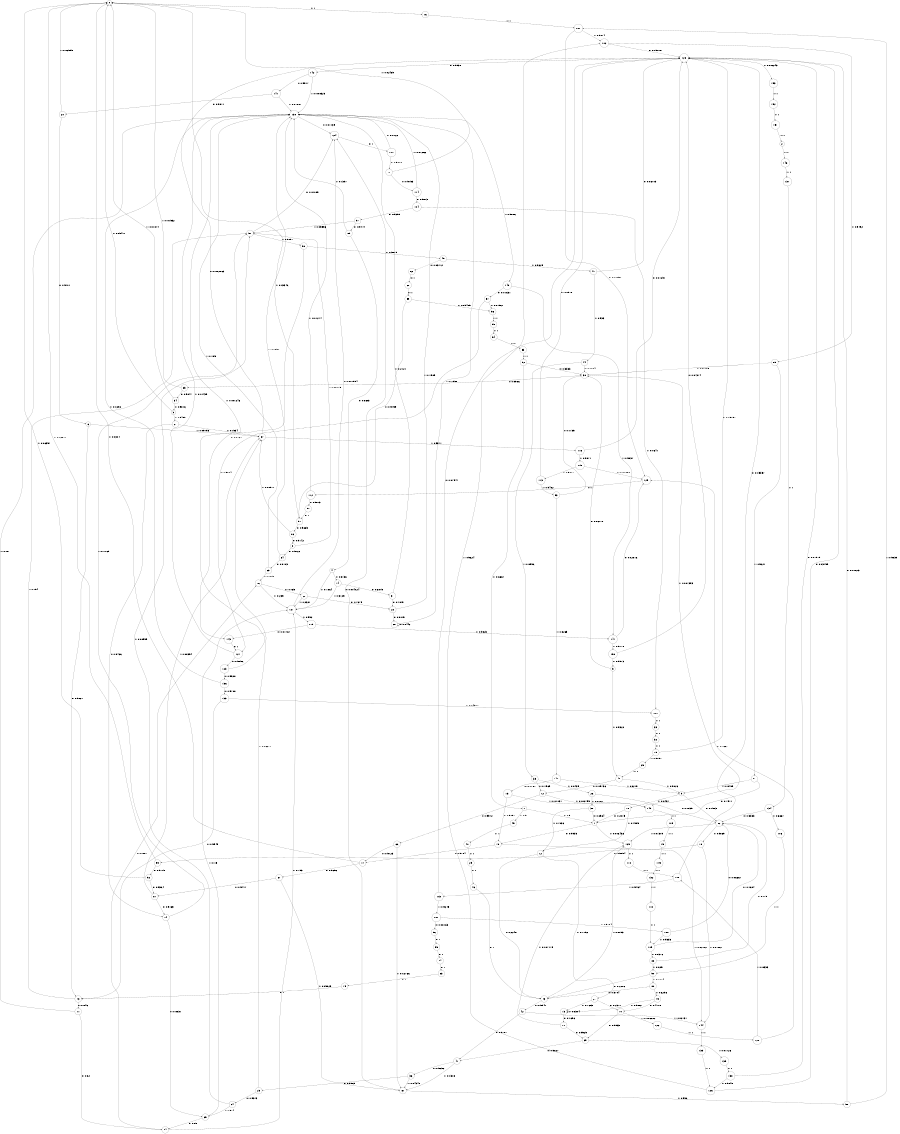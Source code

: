 digraph "ch3_both_L15" {
size = "6,8.5";
ratio = "fill";
node [shape = circle];
node [fontsize = 24];
edge [fontsize = 24];
0 -> 16 [label = "1: 1        "];
1 -> 78 [label = "0: 0.9935   "];
1 -> 129 [label = "1: 0.006456  "];
2 -> 146 [label = "1: 1        "];
3 -> 21 [label = "0: 0.9459   "];
3 -> 0 [label = "1: 0.05411  "];
4 -> 14 [label = "0: 0.8136   "];
4 -> 121 [label = "1: 0.1864   "];
5 -> 38 [label = "0: 0.06778  "];
5 -> 48 [label = "1: 0.9322   "];
6 -> 73 [label = "0: 0.9021   "];
6 -> 37 [label = "1: 0.09793  "];
7 -> 1 [label = "0: 0.5      "];
7 -> 45 [label = "1: 0.5      "];
8 -> 64 [label = "0: 0.9122   "];
8 -> 51 [label = "1: 0.08779  "];
9 -> 82 [label = "0: 0.1503   "];
9 -> 10 [label = "1: 0.8497   "];
10 -> 1 [label = "0: 0.2015   "];
10 -> 12 [label = "1: 0.7985   "];
11 -> 84 [label = "0: 0.82     "];
11 -> 130 [label = "1: 0.18     "];
12 -> 43 [label = "0: 0.2248   "];
12 -> 27 [label = "1: 0.7752   "];
13 -> 71 [label = "0: 0.1696   "];
13 -> 13 [label = "1: 0.8304   "];
14 -> 31 [label = "0: 0.6875   "];
14 -> 121 [label = "1: 0.3125   "];
15 -> 145 [label = "1: 1        "];
16 -> 107 [label = "1: 1        "];
17 -> 67 [label = "0: 0.9696   "];
17 -> 0 [label = "1: 0.0304   "];
18 -> 99 [label = "0: 0.9894   "];
18 -> 144 [label = "1: 0.01061  "];
19 -> 128 [label = "0: 0.09091  "];
19 -> 25 [label = "1: 0.9091   "];
20 -> 6 [label = "0: 0.9701   "];
20 -> 0 [label = "1: 0.02995  "];
21 -> 74 [label = "0: 0.8466   "];
21 -> 37 [label = "1: 0.1534   "];
22 -> 28 [label = "0: 0.8015   "];
22 -> 130 [label = "1: 0.1985   "];
23 -> 24 [label = "0: 0.9373   "];
23 -> 37 [label = "1: 0.06271  "];
24 -> 65 [label = "0: 0.914    "];
24 -> 51 [label = "1: 0.08595  "];
25 -> 48 [label = "1: 1        "];
26 -> 82 [label = "0: 0.1839   "];
26 -> 30 [label = "1: 0.8161   "];
27 -> 70 [label = "0: 0.2317   "];
27 -> 13 [label = "1: 0.7683   "];
28 -> 28 [label = "0: 0.8442   "];
28 -> 130 [label = "1: 0.1558   "];
29 -> 46 [label = "1: 1        "];
30 -> 1 [label = "0: 0.2964   "];
30 -> 12 [label = "1: 0.7036   "];
31 -> 22 [label = "0: 0.7879   "];
31 -> 130 [label = "1: 0.2121   "];
32 -> 19 [label = "1: 1        "];
33 -> 32 [label = "1: 1        "];
34 -> 3 [label = "0: 0.9816   "];
34 -> 0 [label = "1: 0.01844  "];
35 -> 34 [label = "0: 0.9847   "];
35 -> 0 [label = "1: 0.01532  "];
36 -> 23 [label = "0: 0.9565   "];
36 -> 61 [label = "1: 0.04348  "];
37 -> 128 [label = "0: 0.002863  "];
37 -> 116 [label = "1: 0.9971   "];
38 -> 35 [label = "0: 0.9986   "];
38 -> 149 [label = "1: 0.001393  "];
39 -> 72 [label = "0: 0.1565   "];
39 -> 26 [label = "1: 0.8435   "];
40 -> 29 [label = "1: 1        "];
41 -> 36 [label = "0: 0.9692   "];
41 -> 61 [label = "1: 0.0308   "];
42 -> 41 [label = "0: 0.9787   "];
42 -> 144 [label = "1: 0.02131  "];
43 -> 42 [label = "0: 0.9947   "];
43 -> 129 [label = "1: 0.0053   "];
44 -> 38 [label = "0: 0.1004   "];
44 -> 39 [label = "1: 0.8996   "];
45 -> 40 [label = "1: 1        "];
46 -> 43 [label = "0: 1        "];
47 -> 128 [label = "0: 0.06705  "];
47 -> 44 [label = "1: 0.933    "];
48 -> 72 [label = "0: 0.09736  "];
48 -> 9 [label = "1: 0.9026   "];
49 -> 62 [label = "0: 0.03712  "];
49 -> 47 [label = "1: 0.9629   "];
50 -> 143 [label = "0: 0.0121   "];
50 -> 49 [label = "1: 0.9879   "];
51 -> 124 [label = "0: 0.01089  "];
51 -> 50 [label = "1: 0.9891   "];
52 -> 38 [label = "0: 0.3333   "];
52 -> 7 [label = "1: 0.6667   "];
53 -> 52 [label = "1: 1        "];
54 -> 53 [label = "1: 1        "];
55 -> 54 [label = "1: 1        "];
56 -> 55 [label = "1: 1        "];
57 -> 127 [label = "0: 0.9804   "];
57 -> 56 [label = "1: 0.01961  "];
58 -> 128 [label = "0: 0.01613  "];
58 -> 107 [label = "1: 0.9839   "];
59 -> 91 [label = "0: 0.9459   "];
59 -> 56 [label = "1: 0.05405  "];
60 -> 59 [label = "0: 1        "];
61 -> 124 [label = "0: 0.004024  "];
61 -> 58 [label = "1: 0.996    "];
62 -> 60 [label = "0: 1        "];
63 -> 76 [label = "0: 0.815    "];
63 -> 130 [label = "1: 0.185    "];
64 -> 63 [label = "0: 0.8103   "];
64 -> 130 [label = "1: 0.1897   "];
65 -> 84 [label = "0: 0.85     "];
65 -> 121 [label = "1: 0.15     "];
66 -> 17 [label = "0: 0.9723   "];
66 -> 61 [label = "1: 0.02766  "];
67 -> 87 [label = "0: 0.9417   "];
67 -> 61 [label = "1: 0.05829  "];
68 -> 22 [label = "0: 0.7679   "];
68 -> 121 [label = "1: 0.2321   "];
69 -> 41 [label = "0: 0.9827   "];
69 -> 139 [label = "1: 0.01726  "];
70 -> 69 [label = "0: 0.9933   "];
70 -> 122 [label = "1: 0.006682  "];
71 -> 69 [label = "0: 0.9929   "];
71 -> 129 [label = "1: 0.007119  "];
72 -> 66 [label = "0: 0.9972   "];
72 -> 149 [label = "1: 0.002759  "];
73 -> 11 [label = "0: 0.846    "];
73 -> 51 [label = "1: 0.154    "];
74 -> 65 [label = "0: 0.8831   "];
74 -> 51 [label = "1: 0.1169   "];
75 -> 70 [label = "0: 0.4118   "];
75 -> 13 [label = "1: 0.5882   "];
76 -> 68 [label = "0: 0.765    "];
76 -> 121 [label = "1: 0.235    "];
77 -> 114 [label = "0: 0.9753   "];
77 -> 0 [label = "1: 0.02469  "];
78 -> 17 [label = "0: 0.9784   "];
78 -> 144 [label = "1: 0.02161  "];
79 -> 73 [label = "0: 1        "];
80 -> 43 [label = "0: 0.3704   "];
80 -> 75 [label = "1: 0.6296   "];
81 -> 1 [label = "0: 0.1511   "];
81 -> 9 [label = "1: 0.8489   "];
82 -> 18 [label = "0: 0.9869   "];
82 -> 129 [label = "1: 0.01309  "];
83 -> 79 [label = "0: 1        "];
84 -> 76 [label = "0: 0.807    "];
84 -> 121 [label = "1: 0.193    "];
85 -> 38 [label = "0: 0.07789  "];
85 -> 81 [label = "1: 0.9221   "];
86 -> 8 [label = "0: 0.9142   "];
86 -> 37 [label = "1: 0.08577  "];
87 -> 74 [label = "0: 0.9165   "];
87 -> 37 [label = "1: 0.08354  "];
88 -> 82 [label = "0: 0.175    "];
88 -> 90 [label = "1: 0.825    "];
89 -> 4 [label = "0: 0.8603   "];
89 -> 130 [label = "1: 0.1397   "];
90 -> 43 [label = "0: 0.2286   "];
90 -> 80 [label = "1: 0.7714   "];
91 -> 86 [label = "0: 0.9665   "];
91 -> 0 [label = "1: 0.03346  "];
92 -> 87 [label = "0: 0.9364   "];
92 -> 0 [label = "1: 0.06357  "];
93 -> 38 [label = "0: 0.1735   "];
93 -> 140 [label = "1: 0.8265   "];
94 -> 83 [label = "0: 1        "];
95 -> 94 [label = "0: 1        "];
96 -> 95 [label = "0: 1        "];
97 -> 89 [label = "0: 0.9444   "];
97 -> 51 [label = "1: 0.05556  "];
98 -> 91 [label = "0: 1        "];
99 -> 92 [label = "0: 0.9719   "];
99 -> 0 [label = "1: 0.02811  "];
100 -> 82 [label = "0: 0.06667  "];
100 -> 105 [label = "1: 0.9333   "];
101 -> 96 [label = "0: 0.08163  "];
101 -> 100 [label = "1: 0.9184   "];
102 -> 128 [label = "0: 0.05078  "];
102 -> 85 [label = "1: 0.9492   "];
103 -> 128 [label = "0: 0.07547  "];
103 -> 101 [label = "1: 0.9245   "];
104 -> 97 [label = "0: 0.9359   "];
104 -> 117 [label = "1: 0.0641   "];
105 -> 82 [label = "0: 0.1684   "];
105 -> 88 [label = "1: 0.8316   "];
106 -> 90 [label = "1: 1        "];
107 -> 125 [label = "0: 0.01857  "];
107 -> 102 [label = "1: 0.9814   "];
108 -> 128 [label = "0: 0.05357  "];
108 -> 103 [label = "1: 0.9464   "];
109 -> 15 [label = "1: 1        "];
110 -> 108 [label = "1: 1        "];
111 -> 77 [label = "0: 0.9878   "];
111 -> 130 [label = "1: 0.0122   "];
112 -> 98 [label = "0: 0.9873   "];
112 -> 130 [label = "1: 0.01274  "];
113 -> 128 [label = "0: 0.0518   "];
113 -> 93 [label = "1: 0.9482   "];
114 -> 104 [label = "0: 0.9873   "];
114 -> 130 [label = "1: 0.01266  "];
115 -> 125 [label = "0: 0.01888  "];
115 -> 113 [label = "1: 0.9811   "];
116 -> 128 [label = "0: 0.01291  "];
116 -> 115 [label = "1: 0.9871   "];
117 -> 33 [label = "1: 1        "];
118 -> 105 [label = "1: 1        "];
119 -> 143 [label = "0: 0.01767  "];
119 -> 147 [label = "1: 0.9823   "];
120 -> 125 [label = "0: 0.1667   "];
120 -> 108 [label = "1: 0.8333   "];
121 -> 124 [label = "0: 0.007954  "];
121 -> 119 [label = "1: 0.992    "];
122 -> 120 [label = "1: 1        "];
123 -> 136 [label = "0: 0.9928   "];
123 -> 130 [label = "1: 0.007246  "];
124 -> 111 [label = "0: 1        "];
125 -> 112 [label = "0: 1        "];
126 -> 128 [label = "0: 0.03759  "];
126 -> 102 [label = "1: 0.9624   "];
127 -> 123 [label = "0: 0.9856   "];
127 -> 130 [label = "1: 0.01439  "];
128 -> 142 [label = "0: 0.9938   "];
128 -> 153 [label = "1: 0.006243  "];
129 -> 110 [label = "1: 1        "];
130 -> 124 [label = "0: 0.01139  "];
130 -> 148 [label = "1: 0.9886   "];
131 -> 78 [label = "0: 0.9897   "];
131 -> 149 [label = "1: 0.01031  "];
132 -> 118 [label = "1: 1        "];
133 -> 73 [label = "0: 0.9549   "];
133 -> 117 [label = "1: 0.04511  "];
134 -> 82 [label = "0: 0.3333   "];
134 -> 106 [label = "1: 0.6667   "];
135 -> 126 [label = "1: 1        "];
136 -> 133 [label = "0: 0.9708   "];
136 -> 130 [label = "1: 0.0292   "];
137 -> 134 [label = "1: 1        "];
138 -> 128 [label = "0: 0.01515  "];
138 -> 126 [label = "1: 0.9848   "];
139 -> 138 [label = "1: 1        "];
140 -> 131 [label = "0: 0.1781   "];
140 -> 9 [label = "1: 0.8219   "];
141 -> 20 [label = "0: 0.9811   "];
141 -> 130 [label = "1: 0.01887  "];
142 -> 141 [label = "0: 0.9917   "];
142 -> 130 [label = "1: 0.008325  "];
143 -> 127 [label = "0: 1        "];
144 -> 135 [label = "1: 1        "];
145 -> 132 [label = "1: 1        "];
146 -> 137 [label = "1: 1        "];
147 -> 125 [label = "0: 0.02816  "];
147 -> 150 [label = "1: 0.9718   "];
148 -> 57 [label = "0: 0.01631  "];
148 -> 147 [label = "1: 0.9837   "];
149 -> 109 [label = "1: 1        "];
150 -> 128 [label = "0: 0.04274  "];
150 -> 5 [label = "1: 0.9573   "];
151 -> 2 [label = "1: 1        "];
152 -> 151 [label = "1: 1        "];
153 -> 152 [label = "1: 1        "];
}